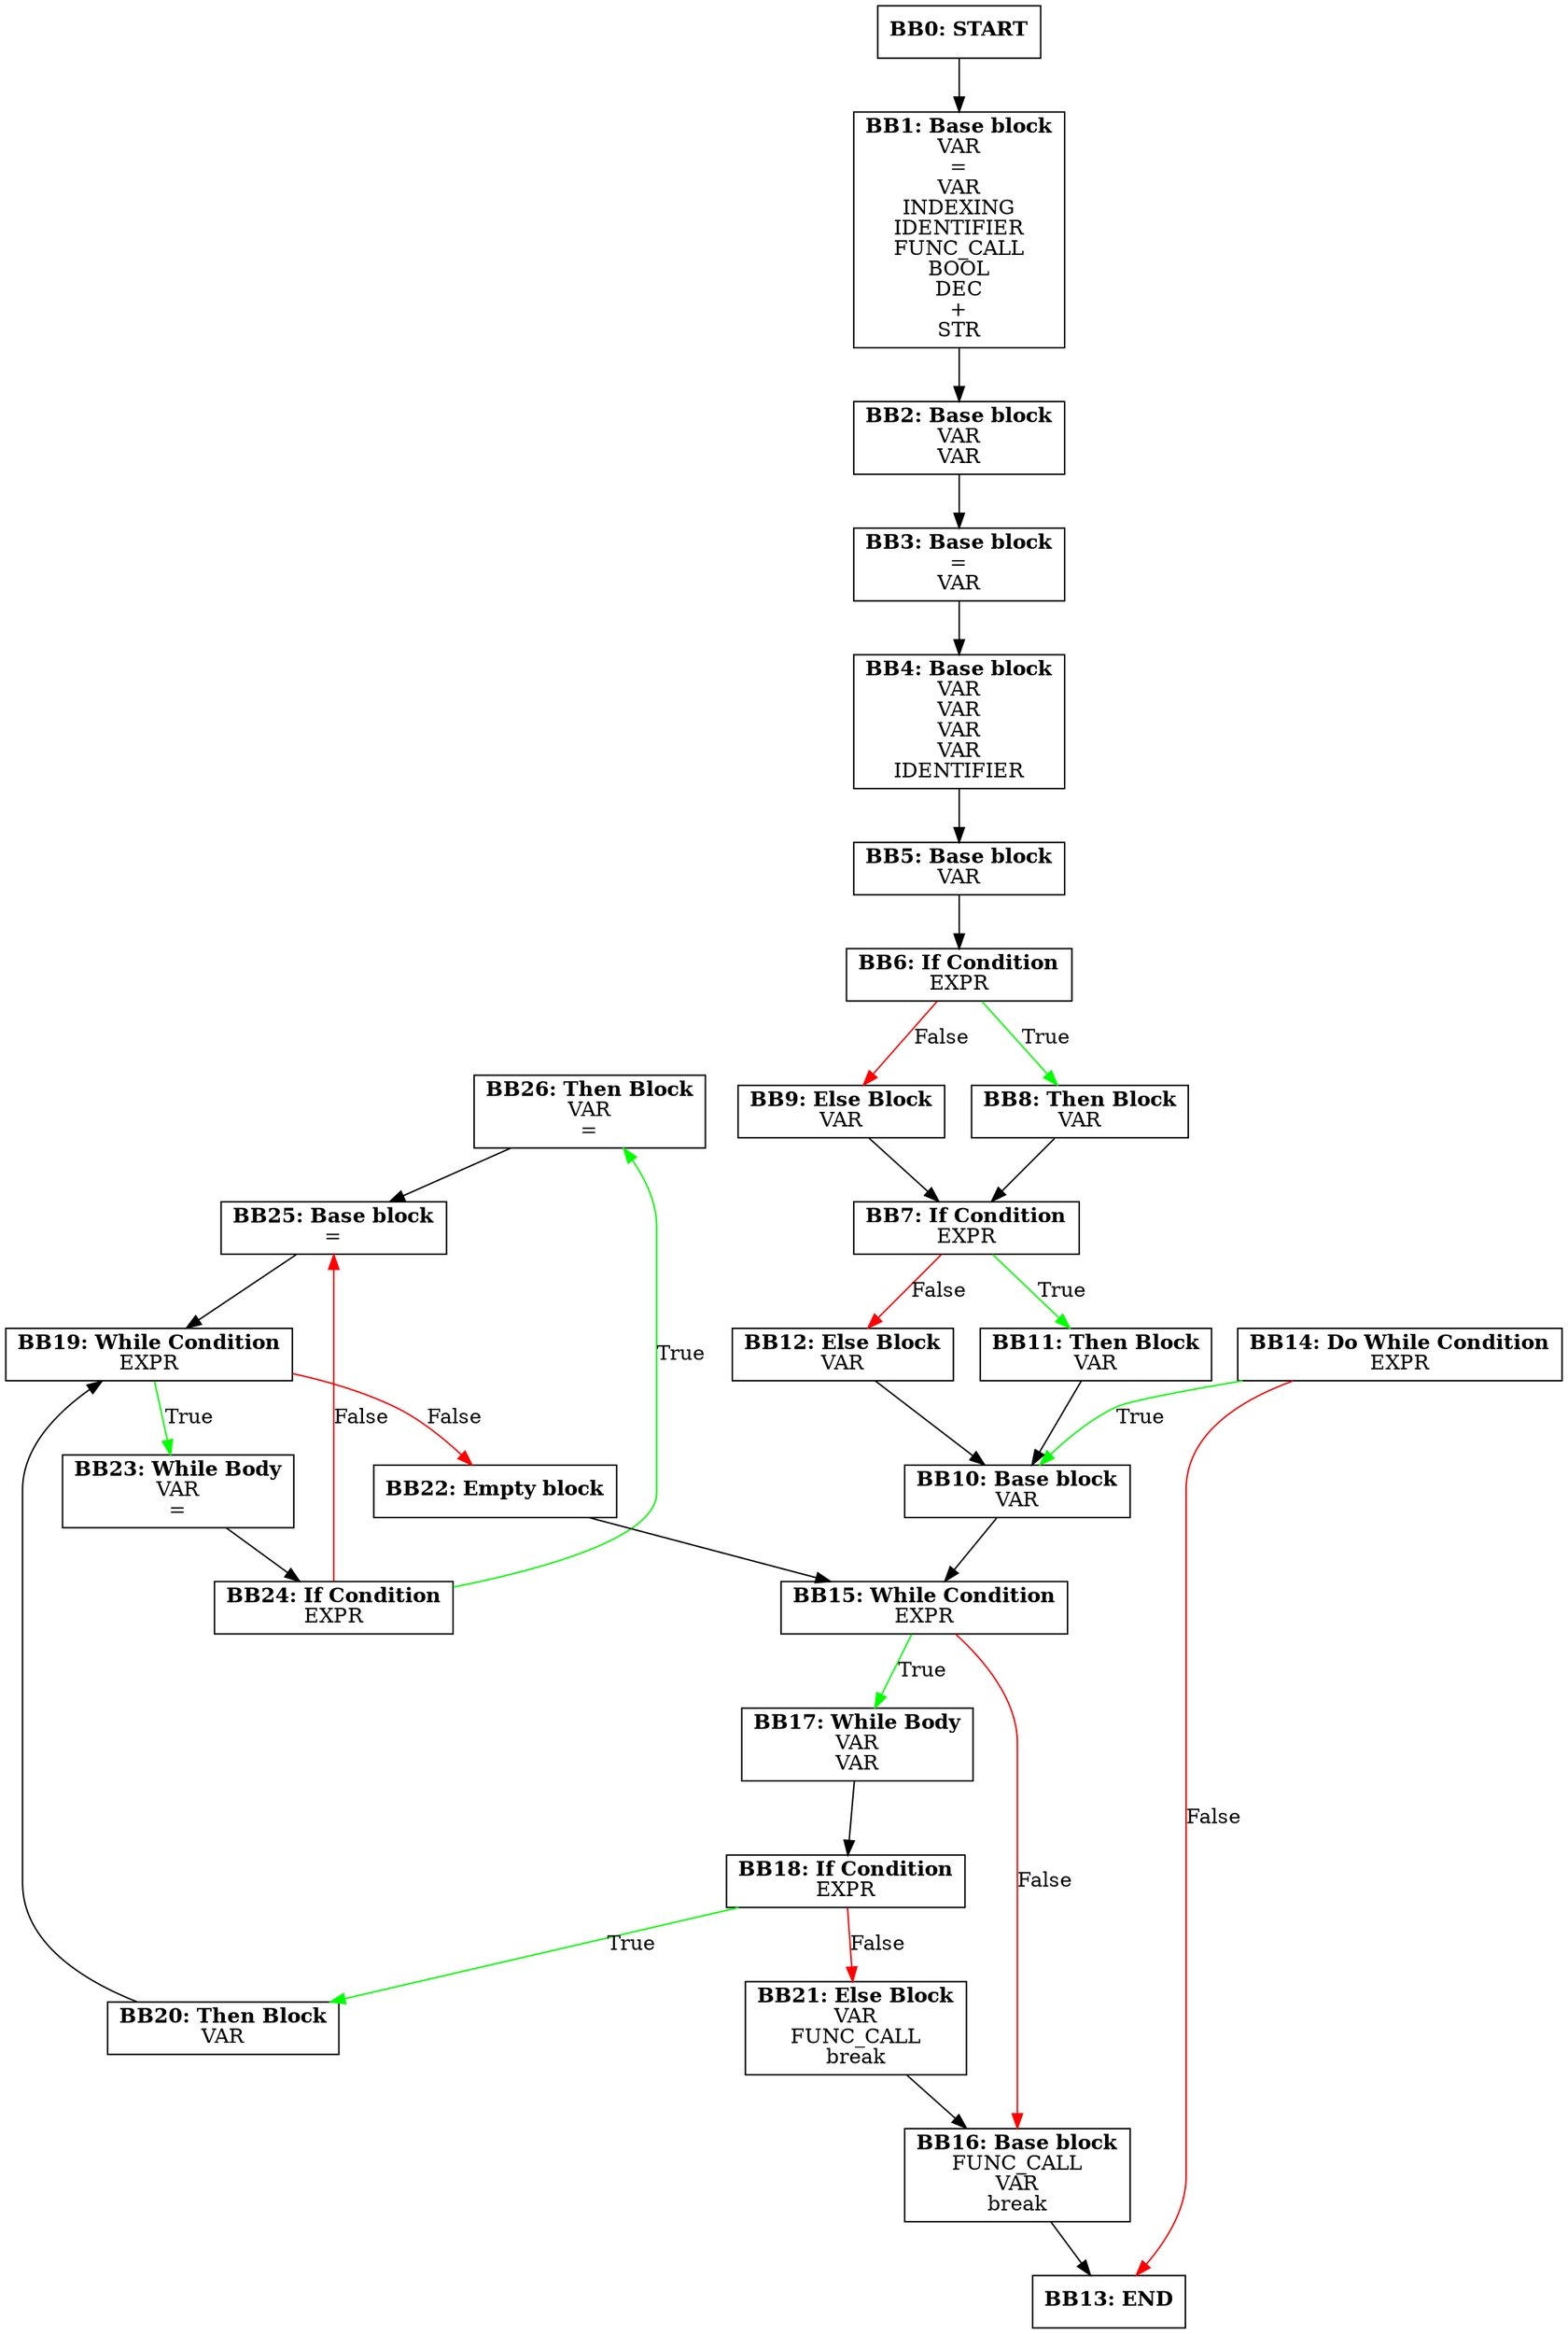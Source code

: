 digraph CFG {
    graph [splines=true];    node [shape=rectangle];

    BB26 [label=<<B>BB26: Then Block</B><BR ALIGN="CENTER"/>VAR<BR ALIGN="CENTER"/>=<BR ALIGN="CENTER"/>>];
    BB25 [label=<<B>BB25: Base block</B><BR ALIGN="CENTER"/>=<BR ALIGN="CENTER"/>>];
    BB24 [label=<<B>BB24: If Condition</B><BR ALIGN="CENTER"/>EXPR<BR ALIGN="CENTER"/>>];
    BB23 [label=<<B>BB23: While Body</B><BR ALIGN="CENTER"/>VAR<BR ALIGN="CENTER"/>=<BR ALIGN="CENTER"/>>];
    BB22 [label=<<B>BB22: Empty block</B><BR ALIGN="CENTER"/>>];
    BB21 [label=<<B>BB21: Else Block</B><BR ALIGN="CENTER"/>VAR<BR ALIGN="CENTER"/>FUNC_CALL<BR ALIGN="CENTER"/>break<BR ALIGN="CENTER"/>>];
    BB20 [label=<<B>BB20: Then Block</B><BR ALIGN="CENTER"/>VAR<BR ALIGN="CENTER"/>>];
    BB19 [label=<<B>BB19: While Condition</B><BR ALIGN="CENTER"/>EXPR<BR ALIGN="CENTER"/>>];
    BB18 [label=<<B>BB18: If Condition</B><BR ALIGN="CENTER"/>EXPR<BR ALIGN="CENTER"/>>];
    BB17 [label=<<B>BB17: While Body</B><BR ALIGN="CENTER"/>VAR<BR ALIGN="CENTER"/>VAR<BR ALIGN="CENTER"/>>];
    BB16 [label=<<B>BB16: Base block</B><BR ALIGN="CENTER"/>FUNC_CALL<BR ALIGN="CENTER"/>VAR<BR ALIGN="CENTER"/>break<BR ALIGN="CENTER"/>>];
    BB15 [label=<<B>BB15: While Condition</B><BR ALIGN="CENTER"/>EXPR<BR ALIGN="CENTER"/>>];
    BB14 [label=<<B>BB14: Do While Condition</B><BR ALIGN="CENTER"/>EXPR<BR ALIGN="CENTER"/>>];
    BB13 [label=<<B>BB13: END</B><BR ALIGN="CENTER"/>>];
    BB12 [label=<<B>BB12: Else Block</B><BR ALIGN="CENTER"/>VAR<BR ALIGN="CENTER"/>>];
    BB11 [label=<<B>BB11: Then Block</B><BR ALIGN="CENTER"/>VAR<BR ALIGN="CENTER"/>>];
    BB10 [label=<<B>BB10: Base block</B><BR ALIGN="CENTER"/>VAR<BR ALIGN="CENTER"/>>];
    BB9 [label=<<B>BB9: Else Block</B><BR ALIGN="CENTER"/>VAR<BR ALIGN="CENTER"/>>];
    BB8 [label=<<B>BB8: Then Block</B><BR ALIGN="CENTER"/>VAR<BR ALIGN="CENTER"/>>];
    BB7 [label=<<B>BB7: If Condition</B><BR ALIGN="CENTER"/>EXPR<BR ALIGN="CENTER"/>>];
    BB6 [label=<<B>BB6: If Condition</B><BR ALIGN="CENTER"/>EXPR<BR ALIGN="CENTER"/>>];
    BB5 [label=<<B>BB5: Base block</B><BR ALIGN="CENTER"/>VAR<BR ALIGN="CENTER"/>>];
    BB4 [label=<<B>BB4: Base block</B><BR ALIGN="CENTER"/>VAR<BR ALIGN="CENTER"/>VAR<BR ALIGN="CENTER"/>VAR<BR ALIGN="CENTER"/>VAR<BR ALIGN="CENTER"/>IDENTIFIER<BR ALIGN="CENTER"/>>];
    BB3 [label=<<B>BB3: Base block</B><BR ALIGN="CENTER"/>=<BR ALIGN="CENTER"/>VAR<BR ALIGN="CENTER"/>>];
    BB2 [label=<<B>BB2: Base block</B><BR ALIGN="CENTER"/>VAR<BR ALIGN="CENTER"/>VAR<BR ALIGN="CENTER"/>>];
    BB1 [label=<<B>BB1: Base block</B><BR ALIGN="CENTER"/>VAR<BR ALIGN="CENTER"/>=<BR ALIGN="CENTER"/>VAR<BR ALIGN="CENTER"/>INDEXING<BR ALIGN="CENTER"/>IDENTIFIER<BR ALIGN="CENTER"/>FUNC_CALL<BR ALIGN="CENTER"/>BOOL<BR ALIGN="CENTER"/>DEC<BR ALIGN="CENTER"/>+<BR ALIGN="CENTER"/>STR<BR ALIGN="CENTER"/>>];
    BB0 [label=<<B>BB0: START</B><BR ALIGN="CENTER"/>>];

    BB26 -> BB25;
    BB25 -> BB19;
    BB24 -> BB25 [label="False", color=red];
    BB24 -> BB26 [label="True", color=green];
    BB23 -> BB24;
    BB22 -> BB15;
    BB21 -> BB16;
    BB20 -> BB19;
    BB19 -> BB22 [label="False", color=red];
    BB19 -> BB23 [label="True", color=green];
    BB18 -> BB21 [label="False", color=red];
    BB18 -> BB20 [label="True", color=green];
    BB17 -> BB18;
    BB16 -> BB13;
    BB15 -> BB16 [label="False", color=red];
    BB15 -> BB17 [label="True", color=green];
    BB14 -> BB13 [label="False", color=red];
    BB14 -> BB10 [label="True", color=green];
    BB12 -> BB10;
    BB11 -> BB10;
    BB10 -> BB15;
    BB9 -> BB7;
    BB8 -> BB7;
    BB7 -> BB12 [label="False", color=red];
    BB7 -> BB11 [label="True", color=green];
    BB6 -> BB9 [label="False", color=red];
    BB6 -> BB8 [label="True", color=green];
    BB5 -> BB6;
    BB4 -> BB5;
    BB3 -> BB4;
    BB2 -> BB3;
    BB1 -> BB2;
    BB0 -> BB1;
}
